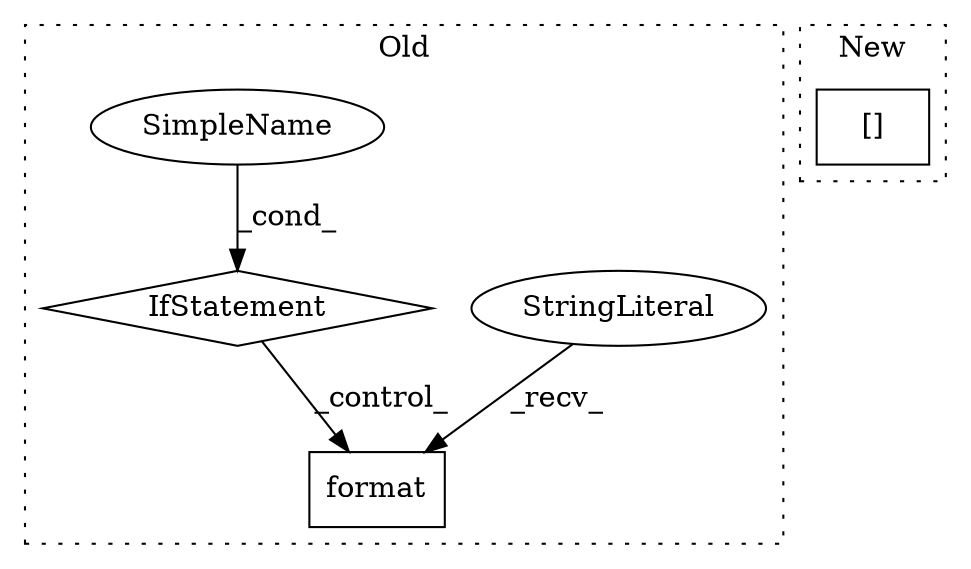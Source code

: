 digraph G {
subgraph cluster0 {
1 [label="format" a="32" s="1758,1766" l="7,1" shape="box"];
3 [label="StringLiteral" a="45" s="1751" l="6" shape="ellipse"];
4 [label="IfStatement" a="25" s="1826" l="24" shape="diamond"];
5 [label="SimpleName" a="42" s="1845" l="5" shape="ellipse"];
label = "Old";
style="dotted";
}
subgraph cluster1 {
2 [label="[]" a="2" s="1647,1667" l="8,1" shape="box"];
label = "New";
style="dotted";
}
3 -> 1 [label="_recv_"];
4 -> 1 [label="_control_"];
5 -> 4 [label="_cond_"];
}